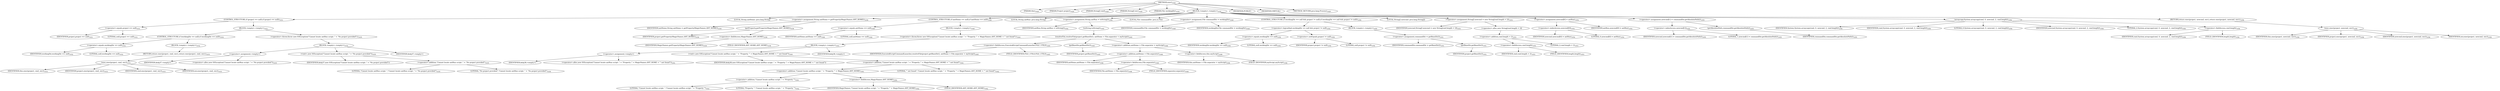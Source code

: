 digraph "exec" {  
"2139" [label = <(METHOD,exec)<SUB>1029</SUB>> ]
"172" [label = <(PARAM,this)<SUB>1029</SUB>> ]
"2140" [label = <(PARAM,Project project)<SUB>1029</SUB>> ]
"2141" [label = <(PARAM,String[] cmd)<SUB>1029</SUB>> ]
"2142" [label = <(PARAM,String[] env)<SUB>1029</SUB>> ]
"2143" [label = <(PARAM,File workingDir)<SUB>1030</SUB>> ]
"2144" [label = <(BLOCK,&lt;empty&gt;,&lt;empty&gt;)<SUB>1030</SUB>> ]
"2145" [label = <(CONTROL_STRUCTURE,if (project == null),if (project == null))<SUB>1031</SUB>> ]
"2146" [label = <(&lt;operator&gt;.equals,project == null)<SUB>1031</SUB>> ]
"2147" [label = <(IDENTIFIER,project,project == null)<SUB>1031</SUB>> ]
"2148" [label = <(LITERAL,null,project == null)<SUB>1031</SUB>> ]
"2149" [label = <(BLOCK,&lt;empty&gt;,&lt;empty&gt;)<SUB>1031</SUB>> ]
"2150" [label = <(CONTROL_STRUCTURE,if (workingDir == null),if (workingDir == null))<SUB>1032</SUB>> ]
"2151" [label = <(&lt;operator&gt;.equals,workingDir == null)<SUB>1032</SUB>> ]
"2152" [label = <(IDENTIFIER,workingDir,workingDir == null)<SUB>1032</SUB>> ]
"2153" [label = <(LITERAL,null,workingDir == null)<SUB>1032</SUB>> ]
"2154" [label = <(BLOCK,&lt;empty&gt;,&lt;empty&gt;)<SUB>1032</SUB>> ]
"2155" [label = <(RETURN,return exec(project, cmd, env);,return exec(project, cmd, env);)<SUB>1033</SUB>> ]
"2156" [label = <(exec,exec(project, cmd, env))<SUB>1033</SUB>> ]
"171" [label = <(IDENTIFIER,this,exec(project, cmd, env))<SUB>1033</SUB>> ]
"2157" [label = <(IDENTIFIER,project,exec(project, cmd, env))<SUB>1033</SUB>> ]
"2158" [label = <(IDENTIFIER,cmd,exec(project, cmd, env))<SUB>1033</SUB>> ]
"2159" [label = <(IDENTIFIER,env,exec(project, cmd, env))<SUB>1033</SUB>> ]
"2160" [label = <(&lt;operator&gt;.throw,throw new IOException(&quot;Cannot locate antRun script: &quot; + &quot;No project provided&quot;);)<SUB>1035</SUB>> ]
"2161" [label = <(BLOCK,&lt;empty&gt;,&lt;empty&gt;)<SUB>1035</SUB>> ]
"2162" [label = <(&lt;operator&gt;.assignment,&lt;empty&gt;)> ]
"2163" [label = <(IDENTIFIER,$obj37,&lt;empty&gt;)> ]
"2164" [label = <(&lt;operator&gt;.alloc,new IOException(&quot;Cannot locate antRun script: &quot; + &quot;No project provided&quot;))<SUB>1035</SUB>> ]
"2165" [label = <(&lt;init&gt;,new IOException(&quot;Cannot locate antRun script: &quot; + &quot;No project provided&quot;))<SUB>1035</SUB>> ]
"2166" [label = <(IDENTIFIER,$obj37,new IOException(&quot;Cannot locate antRun script: &quot; + &quot;No project provided&quot;))> ]
"2167" [label = <(&lt;operator&gt;.addition,&quot;Cannot locate antRun script: &quot; + &quot;No project provided&quot;)<SUB>1035</SUB>> ]
"2168" [label = <(LITERAL,&quot;Cannot locate antRun script: &quot;,&quot;Cannot locate antRun script: &quot; + &quot;No project provided&quot;)<SUB>1035</SUB>> ]
"2169" [label = <(LITERAL,&quot;No project provided&quot;,&quot;Cannot locate antRun script: &quot; + &quot;No project provided&quot;)<SUB>1036</SUB>> ]
"2170" [label = <(IDENTIFIER,$obj37,&lt;empty&gt;)> ]
"2171" [label = <(LOCAL,String antHome: java.lang.String)> ]
"2172" [label = <(&lt;operator&gt;.assignment,String antHome = getProperty(MagicNames.ANT_HOME))<SUB>1039</SUB>> ]
"2173" [label = <(IDENTIFIER,antHome,String antHome = getProperty(MagicNames.ANT_HOME))<SUB>1039</SUB>> ]
"2174" [label = <(getProperty,getProperty(MagicNames.ANT_HOME))<SUB>1039</SUB>> ]
"2175" [label = <(IDENTIFIER,project,getProperty(MagicNames.ANT_HOME))<SUB>1039</SUB>> ]
"2176" [label = <(&lt;operator&gt;.fieldAccess,MagicNames.ANT_HOME)<SUB>1039</SUB>> ]
"2177" [label = <(IDENTIFIER,MagicNames,getProperty(MagicNames.ANT_HOME))<SUB>1039</SUB>> ]
"2178" [label = <(FIELD_IDENTIFIER,ANT_HOME,ANT_HOME)<SUB>1039</SUB>> ]
"2179" [label = <(CONTROL_STRUCTURE,if (antHome == null),if (antHome == null))<SUB>1040</SUB>> ]
"2180" [label = <(&lt;operator&gt;.equals,antHome == null)<SUB>1040</SUB>> ]
"2181" [label = <(IDENTIFIER,antHome,antHome == null)<SUB>1040</SUB>> ]
"2182" [label = <(LITERAL,null,antHome == null)<SUB>1040</SUB>> ]
"2183" [label = <(BLOCK,&lt;empty&gt;,&lt;empty&gt;)<SUB>1040</SUB>> ]
"2184" [label = <(&lt;operator&gt;.throw,throw new IOException(&quot;Cannot locate antRun script: &quot; + &quot;Property '&quot; + MagicNames.ANT_HOME + &quot;' not found&quot;);)<SUB>1041</SUB>> ]
"2185" [label = <(BLOCK,&lt;empty&gt;,&lt;empty&gt;)<SUB>1041</SUB>> ]
"2186" [label = <(&lt;operator&gt;.assignment,&lt;empty&gt;)> ]
"2187" [label = <(IDENTIFIER,$obj38,&lt;empty&gt;)> ]
"2188" [label = <(&lt;operator&gt;.alloc,new IOException(&quot;Cannot locate antRun script: &quot; + &quot;Property '&quot; + MagicNames.ANT_HOME + &quot;' not found&quot;))<SUB>1041</SUB>> ]
"2189" [label = <(&lt;init&gt;,new IOException(&quot;Cannot locate antRun script: &quot; + &quot;Property '&quot; + MagicNames.ANT_HOME + &quot;' not found&quot;))<SUB>1041</SUB>> ]
"2190" [label = <(IDENTIFIER,$obj38,new IOException(&quot;Cannot locate antRun script: &quot; + &quot;Property '&quot; + MagicNames.ANT_HOME + &quot;' not found&quot;))> ]
"2191" [label = <(&lt;operator&gt;.addition,&quot;Cannot locate antRun script: &quot; + &quot;Property '&quot; + MagicNames.ANT_HOME + &quot;' not found&quot;)<SUB>1041</SUB>> ]
"2192" [label = <(&lt;operator&gt;.addition,&quot;Cannot locate antRun script: &quot; + &quot;Property '&quot; + MagicNames.ANT_HOME)<SUB>1041</SUB>> ]
"2193" [label = <(&lt;operator&gt;.addition,&quot;Cannot locate antRun script: &quot; + &quot;Property '&quot;)<SUB>1041</SUB>> ]
"2194" [label = <(LITERAL,&quot;Cannot locate antRun script: &quot;,&quot;Cannot locate antRun script: &quot; + &quot;Property '&quot;)<SUB>1041</SUB>> ]
"2195" [label = <(LITERAL,&quot;Property '&quot;,&quot;Cannot locate antRun script: &quot; + &quot;Property '&quot;)<SUB>1042</SUB>> ]
"2196" [label = <(&lt;operator&gt;.fieldAccess,MagicNames.ANT_HOME)<SUB>1042</SUB>> ]
"2197" [label = <(IDENTIFIER,MagicNames,&quot;Cannot locate antRun script: &quot; + &quot;Property '&quot; + MagicNames.ANT_HOME)<SUB>1042</SUB>> ]
"2198" [label = <(FIELD_IDENTIFIER,ANT_HOME,ANT_HOME)<SUB>1042</SUB>> ]
"2199" [label = <(LITERAL,&quot;' not found&quot;,&quot;Cannot locate antRun script: &quot; + &quot;Property '&quot; + MagicNames.ANT_HOME + &quot;' not found&quot;)<SUB>1042</SUB>> ]
"2200" [label = <(IDENTIFIER,$obj38,&lt;empty&gt;)> ]
"2201" [label = <(LOCAL,String antRun: java.lang.String)> ]
"2202" [label = <(&lt;operator&gt;.assignment,String antRun = toString())<SUB>1044</SUB>> ]
"2203" [label = <(IDENTIFIER,antRun,String antRun = toString())<SUB>1044</SUB>> ]
"2204" [label = <(toString,toString())<SUB>1045</SUB>> ]
"2205" [label = <(resolveFile,resolveFile(project.getBaseDir(), antHome + File.separator + myScript))<SUB>1045</SUB>> ]
"2206" [label = <(&lt;operator&gt;.fieldAccess,Execute$ScriptCommandLauncher.FILE_UTILS)<SUB>1045</SUB>> ]
"2207" [label = <(IDENTIFIER,Execute$ScriptCommandLauncher,resolveFile(project.getBaseDir(), antHome + File.separator + myScript))<SUB>1045</SUB>> ]
"2208" [label = <(FIELD_IDENTIFIER,FILE_UTILS,FILE_UTILS)<SUB>1045</SUB>> ]
"2209" [label = <(getBaseDir,getBaseDir())<SUB>1045</SUB>> ]
"2210" [label = <(IDENTIFIER,project,getBaseDir())<SUB>1045</SUB>> ]
"2211" [label = <(&lt;operator&gt;.addition,antHome + File.separator + myScript)<SUB>1046</SUB>> ]
"2212" [label = <(&lt;operator&gt;.addition,antHome + File.separator)<SUB>1046</SUB>> ]
"2213" [label = <(IDENTIFIER,antHome,antHome + File.separator)<SUB>1046</SUB>> ]
"2214" [label = <(&lt;operator&gt;.fieldAccess,File.separator)<SUB>1046</SUB>> ]
"2215" [label = <(IDENTIFIER,File,antHome + File.separator)<SUB>1046</SUB>> ]
"2216" [label = <(FIELD_IDENTIFIER,separator,separator)<SUB>1046</SUB>> ]
"2217" [label = <(&lt;operator&gt;.fieldAccess,this.myScript)<SUB>1046</SUB>> ]
"2218" [label = <(IDENTIFIER,this,antHome + File.separator + myScript)<SUB>1046</SUB>> ]
"2219" [label = <(FIELD_IDENTIFIER,myScript,myScript)<SUB>1046</SUB>> ]
"2220" [label = <(LOCAL,File commandDir: java.io.File)> ]
"2221" [label = <(&lt;operator&gt;.assignment,File commandDir = workingDir)<SUB>1049</SUB>> ]
"2222" [label = <(IDENTIFIER,commandDir,File commandDir = workingDir)<SUB>1049</SUB>> ]
"2223" [label = <(IDENTIFIER,workingDir,File commandDir = workingDir)<SUB>1049</SUB>> ]
"2224" [label = <(CONTROL_STRUCTURE,if (workingDir == null &amp;&amp; project != null),if (workingDir == null &amp;&amp; project != null))<SUB>1050</SUB>> ]
"2225" [label = <(&lt;operator&gt;.logicalAnd,workingDir == null &amp;&amp; project != null)<SUB>1050</SUB>> ]
"2226" [label = <(&lt;operator&gt;.equals,workingDir == null)<SUB>1050</SUB>> ]
"2227" [label = <(IDENTIFIER,workingDir,workingDir == null)<SUB>1050</SUB>> ]
"2228" [label = <(LITERAL,null,workingDir == null)<SUB>1050</SUB>> ]
"2229" [label = <(&lt;operator&gt;.notEquals,project != null)<SUB>1050</SUB>> ]
"2230" [label = <(IDENTIFIER,project,project != null)<SUB>1050</SUB>> ]
"2231" [label = <(LITERAL,null,project != null)<SUB>1050</SUB>> ]
"2232" [label = <(BLOCK,&lt;empty&gt;,&lt;empty&gt;)<SUB>1050</SUB>> ]
"2233" [label = <(&lt;operator&gt;.assignment,commandDir = getBaseDir())<SUB>1051</SUB>> ]
"2234" [label = <(IDENTIFIER,commandDir,commandDir = getBaseDir())<SUB>1051</SUB>> ]
"2235" [label = <(getBaseDir,getBaseDir())<SUB>1051</SUB>> ]
"2236" [label = <(IDENTIFIER,project,getBaseDir())<SUB>1051</SUB>> ]
"2237" [label = <(LOCAL,String[] newcmd: java.lang.String[])> ]
"2238" [label = <(&lt;operator&gt;.assignment,String[] newcmd = new String[cmd.length + 2])<SUB>1053</SUB>> ]
"2239" [label = <(IDENTIFIER,newcmd,String[] newcmd = new String[cmd.length + 2])<SUB>1053</SUB>> ]
"2240" [label = <(&lt;operator&gt;.alloc,new String[cmd.length + 2])> ]
"2241" [label = <(&lt;operator&gt;.addition,cmd.length + 2)<SUB>1053</SUB>> ]
"2242" [label = <(&lt;operator&gt;.fieldAccess,cmd.length)<SUB>1053</SUB>> ]
"2243" [label = <(IDENTIFIER,cmd,cmd.length + 2)<SUB>1053</SUB>> ]
"2244" [label = <(FIELD_IDENTIFIER,length,length)<SUB>1053</SUB>> ]
"2245" [label = <(LITERAL,2,cmd.length + 2)<SUB>1053</SUB>> ]
"2246" [label = <(&lt;operator&gt;.assignment,newcmd[0] = antRun)<SUB>1054</SUB>> ]
"2247" [label = <(&lt;operator&gt;.indexAccess,newcmd[0])<SUB>1054</SUB>> ]
"2248" [label = <(IDENTIFIER,newcmd,newcmd[0] = antRun)<SUB>1054</SUB>> ]
"2249" [label = <(LITERAL,0,newcmd[0] = antRun)<SUB>1054</SUB>> ]
"2250" [label = <(IDENTIFIER,antRun,newcmd[0] = antRun)<SUB>1054</SUB>> ]
"2251" [label = <(&lt;operator&gt;.assignment,newcmd[1] = commandDir.getAbsolutePath())<SUB>1055</SUB>> ]
"2252" [label = <(&lt;operator&gt;.indexAccess,newcmd[1])<SUB>1055</SUB>> ]
"2253" [label = <(IDENTIFIER,newcmd,newcmd[1] = commandDir.getAbsolutePath())<SUB>1055</SUB>> ]
"2254" [label = <(LITERAL,1,newcmd[1] = commandDir.getAbsolutePath())<SUB>1055</SUB>> ]
"2255" [label = <(getAbsolutePath,commandDir.getAbsolutePath())<SUB>1055</SUB>> ]
"2256" [label = <(IDENTIFIER,commandDir,commandDir.getAbsolutePath())<SUB>1055</SUB>> ]
"2257" [label = <(arraycopy,System.arraycopy(cmd, 0, newcmd, 2, cmd.length))<SUB>1056</SUB>> ]
"2258" [label = <(IDENTIFIER,System,System.arraycopy(cmd, 0, newcmd, 2, cmd.length))<SUB>1056</SUB>> ]
"2259" [label = <(IDENTIFIER,cmd,System.arraycopy(cmd, 0, newcmd, 2, cmd.length))<SUB>1056</SUB>> ]
"2260" [label = <(LITERAL,0,System.arraycopy(cmd, 0, newcmd, 2, cmd.length))<SUB>1056</SUB>> ]
"2261" [label = <(IDENTIFIER,newcmd,System.arraycopy(cmd, 0, newcmd, 2, cmd.length))<SUB>1056</SUB>> ]
"2262" [label = <(LITERAL,2,System.arraycopy(cmd, 0, newcmd, 2, cmd.length))<SUB>1056</SUB>> ]
"2263" [label = <(&lt;operator&gt;.fieldAccess,cmd.length)<SUB>1056</SUB>> ]
"2264" [label = <(IDENTIFIER,cmd,System.arraycopy(cmd, 0, newcmd, 2, cmd.length))<SUB>1056</SUB>> ]
"2265" [label = <(FIELD_IDENTIFIER,length,length)<SUB>1056</SUB>> ]
"2266" [label = <(RETURN,return exec(project, newcmd, env);,return exec(project, newcmd, env);)<SUB>1058</SUB>> ]
"2267" [label = <(exec,exec(project, newcmd, env))<SUB>1058</SUB>> ]
"173" [label = <(IDENTIFIER,this,exec(project, newcmd, env))<SUB>1058</SUB>> ]
"2268" [label = <(IDENTIFIER,project,exec(project, newcmd, env))<SUB>1058</SUB>> ]
"2269" [label = <(IDENTIFIER,newcmd,exec(project, newcmd, env))<SUB>1058</SUB>> ]
"2270" [label = <(IDENTIFIER,env,exec(project, newcmd, env))<SUB>1058</SUB>> ]
"2271" [label = <(MODIFIER,PUBLIC)> ]
"2272" [label = <(MODIFIER,VIRTUAL)> ]
"2273" [label = <(METHOD_RETURN,java.lang.Process)<SUB>1029</SUB>> ]
  "2139" -> "172" 
  "2139" -> "2140" 
  "2139" -> "2141" 
  "2139" -> "2142" 
  "2139" -> "2143" 
  "2139" -> "2144" 
  "2139" -> "2271" 
  "2139" -> "2272" 
  "2139" -> "2273" 
  "2144" -> "2145" 
  "2144" -> "2171" 
  "2144" -> "2172" 
  "2144" -> "2179" 
  "2144" -> "2201" 
  "2144" -> "2202" 
  "2144" -> "2220" 
  "2144" -> "2221" 
  "2144" -> "2224" 
  "2144" -> "2237" 
  "2144" -> "2238" 
  "2144" -> "2246" 
  "2144" -> "2251" 
  "2144" -> "2257" 
  "2144" -> "2266" 
  "2145" -> "2146" 
  "2145" -> "2149" 
  "2146" -> "2147" 
  "2146" -> "2148" 
  "2149" -> "2150" 
  "2149" -> "2160" 
  "2150" -> "2151" 
  "2150" -> "2154" 
  "2151" -> "2152" 
  "2151" -> "2153" 
  "2154" -> "2155" 
  "2155" -> "2156" 
  "2156" -> "171" 
  "2156" -> "2157" 
  "2156" -> "2158" 
  "2156" -> "2159" 
  "2160" -> "2161" 
  "2161" -> "2162" 
  "2161" -> "2165" 
  "2161" -> "2170" 
  "2162" -> "2163" 
  "2162" -> "2164" 
  "2165" -> "2166" 
  "2165" -> "2167" 
  "2167" -> "2168" 
  "2167" -> "2169" 
  "2172" -> "2173" 
  "2172" -> "2174" 
  "2174" -> "2175" 
  "2174" -> "2176" 
  "2176" -> "2177" 
  "2176" -> "2178" 
  "2179" -> "2180" 
  "2179" -> "2183" 
  "2180" -> "2181" 
  "2180" -> "2182" 
  "2183" -> "2184" 
  "2184" -> "2185" 
  "2185" -> "2186" 
  "2185" -> "2189" 
  "2185" -> "2200" 
  "2186" -> "2187" 
  "2186" -> "2188" 
  "2189" -> "2190" 
  "2189" -> "2191" 
  "2191" -> "2192" 
  "2191" -> "2199" 
  "2192" -> "2193" 
  "2192" -> "2196" 
  "2193" -> "2194" 
  "2193" -> "2195" 
  "2196" -> "2197" 
  "2196" -> "2198" 
  "2202" -> "2203" 
  "2202" -> "2204" 
  "2204" -> "2205" 
  "2205" -> "2206" 
  "2205" -> "2209" 
  "2205" -> "2211" 
  "2206" -> "2207" 
  "2206" -> "2208" 
  "2209" -> "2210" 
  "2211" -> "2212" 
  "2211" -> "2217" 
  "2212" -> "2213" 
  "2212" -> "2214" 
  "2214" -> "2215" 
  "2214" -> "2216" 
  "2217" -> "2218" 
  "2217" -> "2219" 
  "2221" -> "2222" 
  "2221" -> "2223" 
  "2224" -> "2225" 
  "2224" -> "2232" 
  "2225" -> "2226" 
  "2225" -> "2229" 
  "2226" -> "2227" 
  "2226" -> "2228" 
  "2229" -> "2230" 
  "2229" -> "2231" 
  "2232" -> "2233" 
  "2233" -> "2234" 
  "2233" -> "2235" 
  "2235" -> "2236" 
  "2238" -> "2239" 
  "2238" -> "2240" 
  "2240" -> "2241" 
  "2241" -> "2242" 
  "2241" -> "2245" 
  "2242" -> "2243" 
  "2242" -> "2244" 
  "2246" -> "2247" 
  "2246" -> "2250" 
  "2247" -> "2248" 
  "2247" -> "2249" 
  "2251" -> "2252" 
  "2251" -> "2255" 
  "2252" -> "2253" 
  "2252" -> "2254" 
  "2255" -> "2256" 
  "2257" -> "2258" 
  "2257" -> "2259" 
  "2257" -> "2260" 
  "2257" -> "2261" 
  "2257" -> "2262" 
  "2257" -> "2263" 
  "2263" -> "2264" 
  "2263" -> "2265" 
  "2266" -> "2267" 
  "2267" -> "173" 
  "2267" -> "2268" 
  "2267" -> "2269" 
  "2267" -> "2270" 
}
